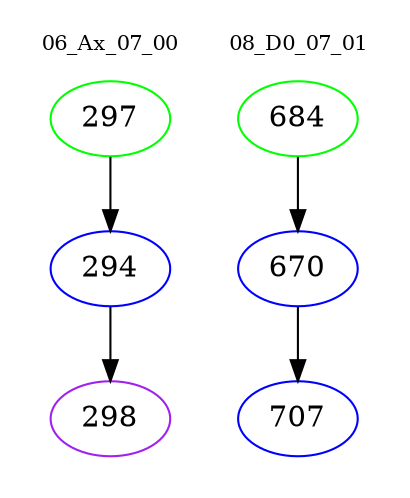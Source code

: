 digraph{
subgraph cluster_0 {
color = white
label = "06_Ax_07_00";
fontsize=10;
T0_297 [label="297", color="green"]
T0_297 -> T0_294 [color="black"]
T0_294 [label="294", color="blue"]
T0_294 -> T0_298 [color="black"]
T0_298 [label="298", color="purple"]
}
subgraph cluster_1 {
color = white
label = "08_D0_07_01";
fontsize=10;
T1_684 [label="684", color="green"]
T1_684 -> T1_670 [color="black"]
T1_670 [label="670", color="blue"]
T1_670 -> T1_707 [color="black"]
T1_707 [label="707", color="blue"]
}
}
